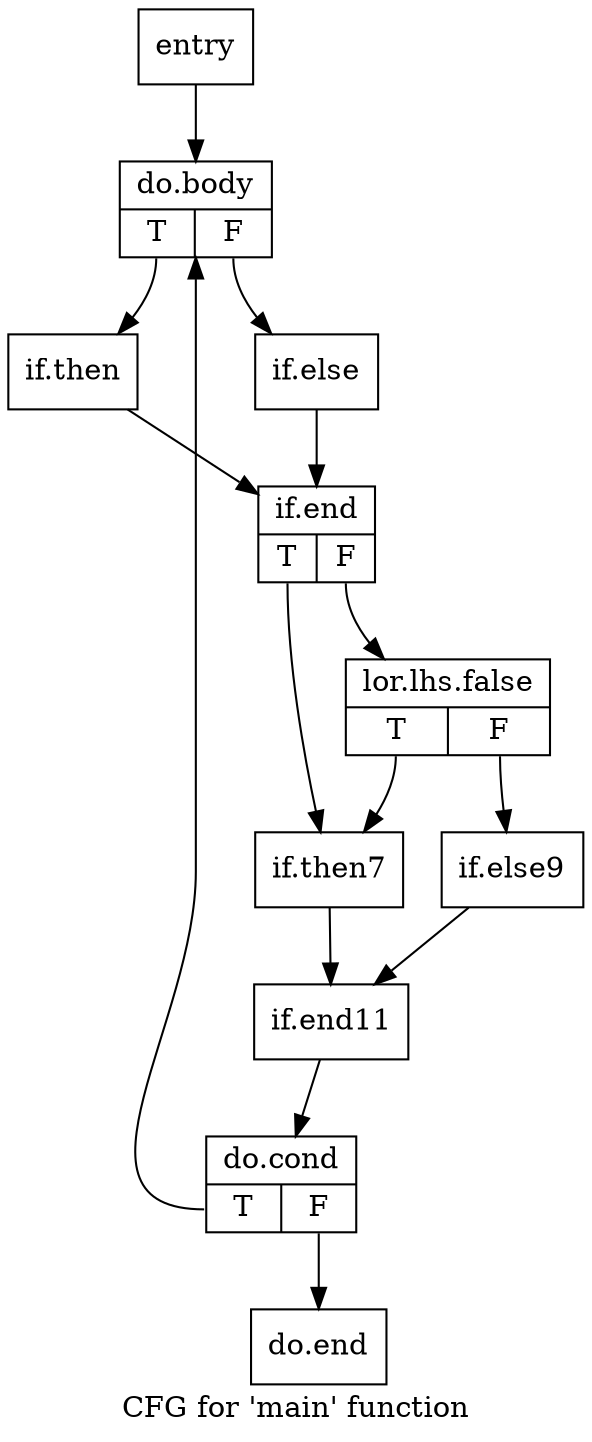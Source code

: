 digraph "CFG for 'main' function" {
	label="CFG for 'main' function";

	Node0x29eeed0 [shape=record,label="{entry}"];
	Node0x29eeed0 -> Node0x29eef30;
	Node0x29eef30 [shape=record,label="{do.body|{<s0>T|<s1>F}}"];
	Node0x29eef30:s0 -> Node0x29d77e0;
	Node0x29eef30:s1 -> Node0x29d7840;
	Node0x29d77e0 [shape=record,label="{if.then}"];
	Node0x29d77e0 -> Node0x29d78a0;
	Node0x29d7840 [shape=record,label="{if.else}"];
	Node0x29d7840 -> Node0x29d78a0;
	Node0x29d78a0 [shape=record,label="{if.end|{<s0>T|<s1>F}}"];
	Node0x29d78a0:s0 -> Node0x29d7960;
	Node0x29d78a0:s1 -> Node0x29d7900;
	Node0x29d7900 [shape=record,label="{lor.lhs.false|{<s0>T|<s1>F}}"];
	Node0x29d7900:s0 -> Node0x29d7960;
	Node0x29d7900:s1 -> Node0x29d79c0;
	Node0x29d7960 [shape=record,label="{if.then7}"];
	Node0x29d7960 -> Node0x29d7a20;
	Node0x29d79c0 [shape=record,label="{if.else9}"];
	Node0x29d79c0 -> Node0x29d7a20;
	Node0x29d7a20 [shape=record,label="{if.end11}"];
	Node0x29d7a20 -> Node0x29d7a80;
	Node0x29d7a80 [shape=record,label="{do.cond|{<s0>T|<s1>F}}"];
	Node0x29d7a80:s0 -> Node0x29eef30;
	Node0x29d7a80:s1 -> Node0x29d7ae0;
	Node0x29d7ae0 [shape=record,label="{do.end}"];
}
